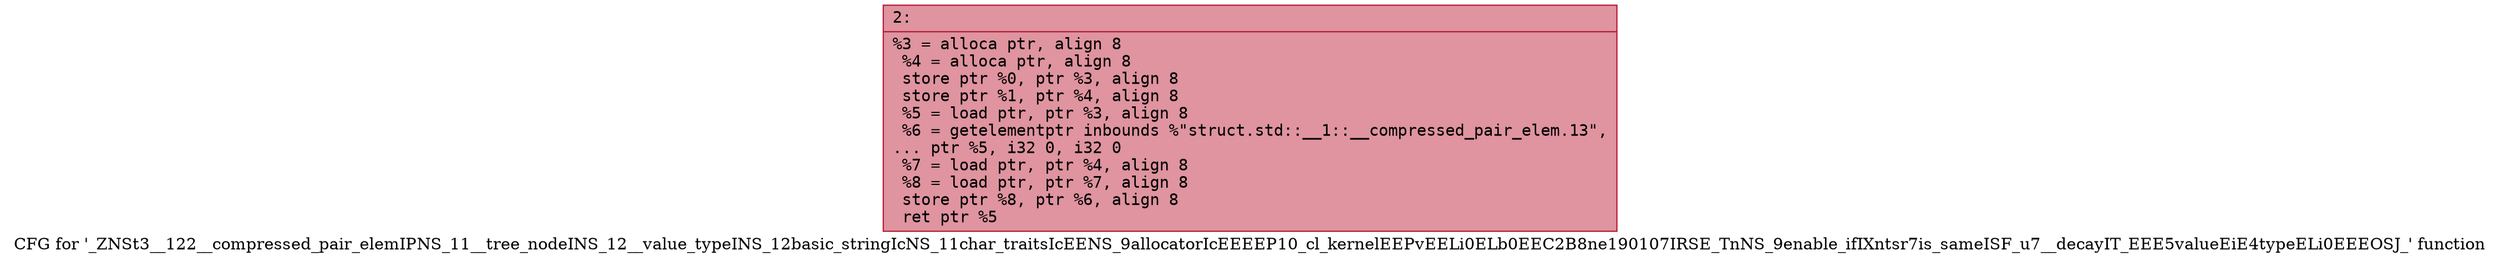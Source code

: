 digraph "CFG for '_ZNSt3__122__compressed_pair_elemIPNS_11__tree_nodeINS_12__value_typeINS_12basic_stringIcNS_11char_traitsIcEENS_9allocatorIcEEEEP10_cl_kernelEEPvEELi0ELb0EEC2B8ne190107IRSE_TnNS_9enable_ifIXntsr7is_sameISF_u7__decayIT_EEE5valueEiE4typeELi0EEEOSJ_' function" {
	label="CFG for '_ZNSt3__122__compressed_pair_elemIPNS_11__tree_nodeINS_12__value_typeINS_12basic_stringIcNS_11char_traitsIcEENS_9allocatorIcEEEEP10_cl_kernelEEPvEELi0ELb0EEC2B8ne190107IRSE_TnNS_9enable_ifIXntsr7is_sameISF_u7__decayIT_EEE5valueEiE4typeELi0EEEOSJ_' function";

	Node0x60000139e4e0 [shape=record,color="#b70d28ff", style=filled, fillcolor="#b70d2870" fontname="Courier",label="{2:\l|  %3 = alloca ptr, align 8\l  %4 = alloca ptr, align 8\l  store ptr %0, ptr %3, align 8\l  store ptr %1, ptr %4, align 8\l  %5 = load ptr, ptr %3, align 8\l  %6 = getelementptr inbounds %\"struct.std::__1::__compressed_pair_elem.13\",\l... ptr %5, i32 0, i32 0\l  %7 = load ptr, ptr %4, align 8\l  %8 = load ptr, ptr %7, align 8\l  store ptr %8, ptr %6, align 8\l  ret ptr %5\l}"];
}
